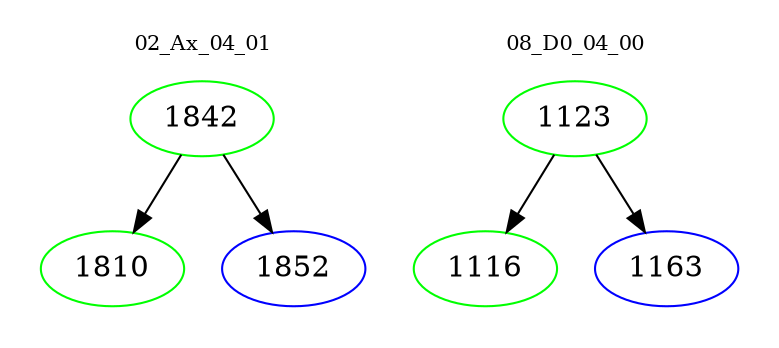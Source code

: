 digraph{
subgraph cluster_0 {
color = white
label = "02_Ax_04_01";
fontsize=10;
T0_1842 [label="1842", color="green"]
T0_1842 -> T0_1810 [color="black"]
T0_1810 [label="1810", color="green"]
T0_1842 -> T0_1852 [color="black"]
T0_1852 [label="1852", color="blue"]
}
subgraph cluster_1 {
color = white
label = "08_D0_04_00";
fontsize=10;
T1_1123 [label="1123", color="green"]
T1_1123 -> T1_1116 [color="black"]
T1_1116 [label="1116", color="green"]
T1_1123 -> T1_1163 [color="black"]
T1_1163 [label="1163", color="blue"]
}
}
